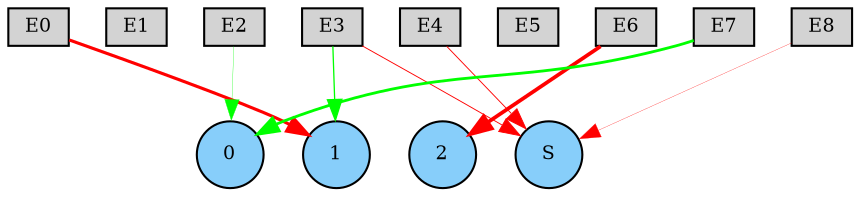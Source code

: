 digraph {
	node [fontsize=9 height=0.2 shape=circle width=0.2]
	subgraph inputs {
		node [shape=box style=filled]
		rank=source
		E0 [fillcolor=lightgray]
		E1 [fillcolor=lightgray]
		E0 -> E1 [style=invis]
		E2 [fillcolor=lightgray]
		E1 -> E2 [style=invis]
		E3 [fillcolor=lightgray]
		E2 -> E3 [style=invis]
		E4 [fillcolor=lightgray]
		E3 -> E4 [style=invis]
		E5 [fillcolor=lightgray]
		E4 -> E5 [style=invis]
		E6 [fillcolor=lightgray]
		E5 -> E6 [style=invis]
		E7 [fillcolor=lightgray]
		E6 -> E7 [style=invis]
		E8 [fillcolor=lightgray]
		E7 -> E8 [style=invis]
	}
	subgraph outputs {
		node [style=filled]
		rank=sink
		0 [fillcolor=lightskyblue fontsize=9 height=0.2 shape=circle width=0.2]
		1 [fillcolor=lightskyblue fontsize=9 height=0.2 shape=circle width=0.2]
		0 -> 1 [style=invis]
		2 [fillcolor=lightskyblue fontsize=9 height=0.2 shape=circle width=0.2]
		1 -> 2 [style=invis]
		S [fillcolor=lightskyblue fontsize=9 height=0.2 shape=circle width=0.2]
		2 -> S [style=invis]
	}
	E0 -> 1 [color=red penwidth=1.4991543925457116 style=solid]
	E4 -> S [color=red penwidth=0.43896890881958806 style=solid]
	E7 -> 0 [color=green penwidth=1.35246314779793 style=solid]
	E6 -> 2 [color=red penwidth=1.8067249622460715 style=solid]
	E3 -> S [color=red penwidth=0.44015082478376943 style=solid]
	E2 -> 0 [color=green penwidth=0.15544784639446602 style=solid]
	E3 -> 1 [color=green penwidth=0.6217915462712225 style=solid]
	E8 -> S [color=red penwidth=0.1361918022390034 style=solid]
}
